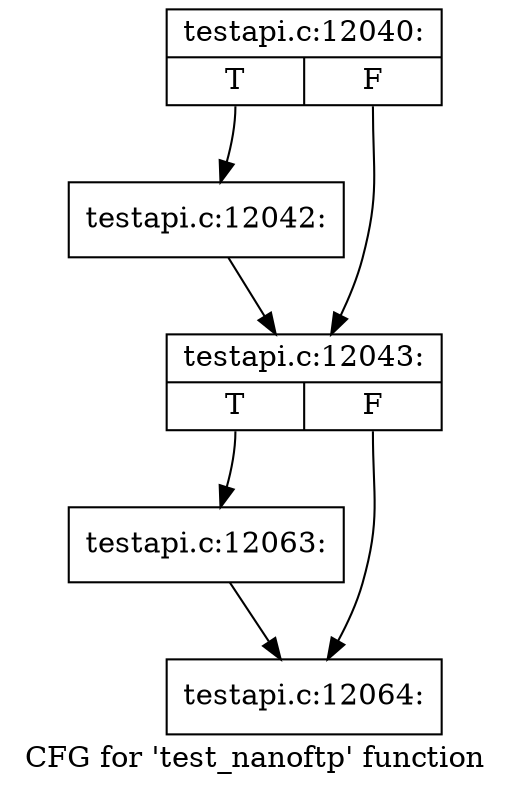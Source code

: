 digraph "CFG for 'test_nanoftp' function" {
	label="CFG for 'test_nanoftp' function";

	Node0x469af50 [shape=record,label="{testapi.c:12040:|{<s0>T|<s1>F}}"];
	Node0x469af50:s0 -> Node0x46342d0;
	Node0x469af50:s1 -> Node0x4634320;
	Node0x46342d0 [shape=record,label="{testapi.c:12042:}"];
	Node0x46342d0 -> Node0x4634320;
	Node0x4634320 [shape=record,label="{testapi.c:12043:|{<s0>T|<s1>F}}"];
	Node0x4634320:s0 -> Node0x469efe0;
	Node0x4634320:s1 -> Node0x469fa60;
	Node0x469efe0 [shape=record,label="{testapi.c:12063:}"];
	Node0x469efe0 -> Node0x469fa60;
	Node0x469fa60 [shape=record,label="{testapi.c:12064:}"];
}
